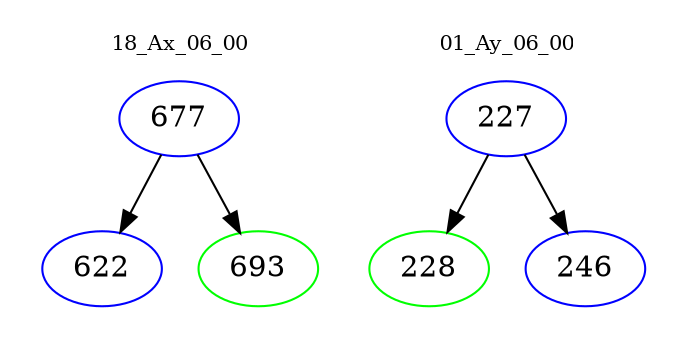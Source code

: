 digraph{
subgraph cluster_0 {
color = white
label = "18_Ax_06_00";
fontsize=10;
T0_677 [label="677", color="blue"]
T0_677 -> T0_622 [color="black"]
T0_622 [label="622", color="blue"]
T0_677 -> T0_693 [color="black"]
T0_693 [label="693", color="green"]
}
subgraph cluster_1 {
color = white
label = "01_Ay_06_00";
fontsize=10;
T1_227 [label="227", color="blue"]
T1_227 -> T1_228 [color="black"]
T1_228 [label="228", color="green"]
T1_227 -> T1_246 [color="black"]
T1_246 [label="246", color="blue"]
}
}
